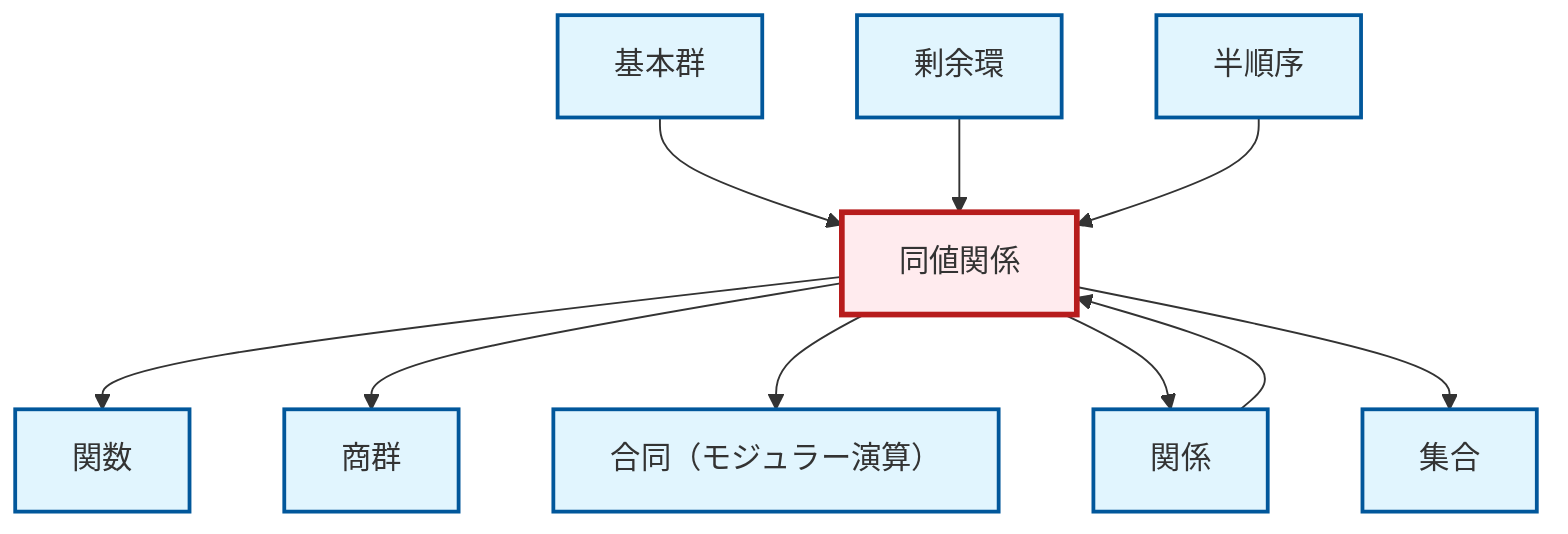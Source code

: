 graph TD
    classDef definition fill:#e1f5fe,stroke:#01579b,stroke-width:2px
    classDef theorem fill:#f3e5f5,stroke:#4a148c,stroke-width:2px
    classDef axiom fill:#fff3e0,stroke:#e65100,stroke-width:2px
    classDef example fill:#e8f5e9,stroke:#1b5e20,stroke-width:2px
    classDef current fill:#ffebee,stroke:#b71c1c,stroke-width:3px
    def-congruence["合同（モジュラー演算）"]:::definition
    def-equivalence-relation["同値関係"]:::definition
    def-fundamental-group["基本群"]:::definition
    def-quotient-group["商群"]:::definition
    def-function["関数"]:::definition
    def-relation["関係"]:::definition
    def-partial-order["半順序"]:::definition
    def-set["集合"]:::definition
    def-quotient-ring["剰余環"]:::definition
    def-equivalence-relation --> def-function
    def-fundamental-group --> def-equivalence-relation
    def-equivalence-relation --> def-quotient-group
    def-equivalence-relation --> def-congruence
    def-quotient-ring --> def-equivalence-relation
    def-equivalence-relation --> def-relation
    def-relation --> def-equivalence-relation
    def-partial-order --> def-equivalence-relation
    def-equivalence-relation --> def-set
    class def-equivalence-relation current